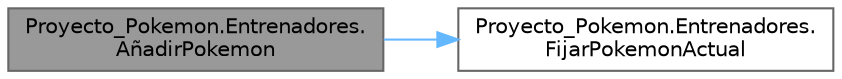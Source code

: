 digraph "Proyecto_Pokemon.Entrenadores.AñadirPokemon"
{
 // INTERACTIVE_SVG=YES
 // LATEX_PDF_SIZE
  bgcolor="transparent";
  edge [fontname=Helvetica,fontsize=10,labelfontname=Helvetica,labelfontsize=10];
  node [fontname=Helvetica,fontsize=10,shape=box,height=0.2,width=0.4];
  rankdir="LR";
  Node1 [id="Node000001",label="Proyecto_Pokemon.Entrenadores.\lAñadirPokemon",height=0.2,width=0.4,color="gray40", fillcolor="grey60", style="filled", fontcolor="black",tooltip="Añadir pokemons a lista de entrenador."];
  Node1 -> Node2 [id="edge1_Node000001_Node000002",color="steelblue1",style="solid",tooltip=" "];
  Node2 [id="Node000002",label="Proyecto_Pokemon.Entrenadores.\lFijarPokemonActual",height=0.2,width=0.4,color="grey40", fillcolor="white", style="filled",URL="$classProyecto__Pokemon_1_1Entrenadores.html#a2824544a50fd3b7e86342d45bf9efb34",tooltip="Cambio de pokemon activo al previsto, si no es al primero disponible."];
}
